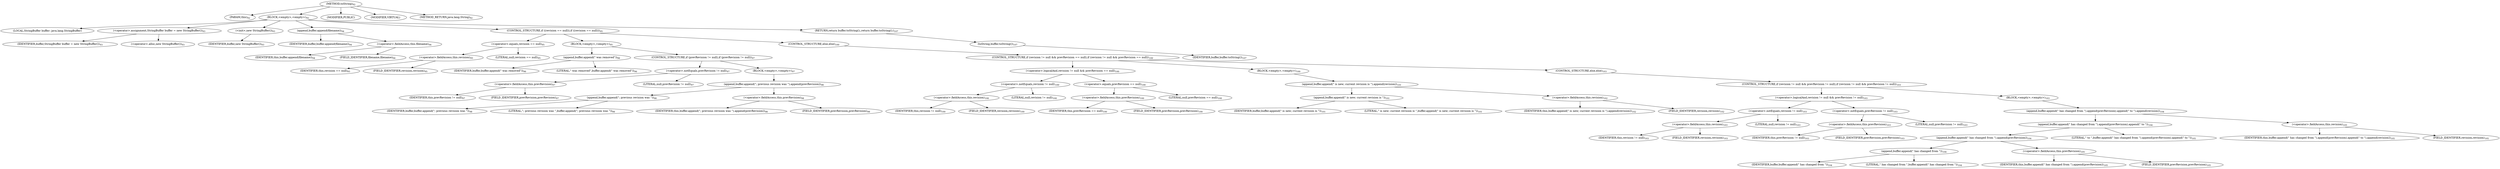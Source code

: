 digraph "toString" {  
"107" [label = <(METHOD,toString)<SUB>92</SUB>> ]
"108" [label = <(PARAM,this)<SUB>92</SUB>> ]
"109" [label = <(BLOCK,&lt;empty&gt;,&lt;empty&gt;)<SUB>92</SUB>> ]
"12" [label = <(LOCAL,StringBuffer buffer: java.lang.StringBuffer)> ]
"110" [label = <(&lt;operator&gt;.assignment,StringBuffer buffer = new StringBuffer())<SUB>93</SUB>> ]
"111" [label = <(IDENTIFIER,buffer,StringBuffer buffer = new StringBuffer())<SUB>93</SUB>> ]
"112" [label = <(&lt;operator&gt;.alloc,new StringBuffer())<SUB>93</SUB>> ]
"113" [label = <(&lt;init&gt;,new StringBuffer())<SUB>93</SUB>> ]
"11" [label = <(IDENTIFIER,buffer,new StringBuffer())<SUB>93</SUB>> ]
"114" [label = <(append,buffer.append(filename))<SUB>94</SUB>> ]
"115" [label = <(IDENTIFIER,buffer,buffer.append(filename))<SUB>94</SUB>> ]
"116" [label = <(&lt;operator&gt;.fieldAccess,this.filename)<SUB>94</SUB>> ]
"117" [label = <(IDENTIFIER,this,buffer.append(filename))<SUB>94</SUB>> ]
"118" [label = <(FIELD_IDENTIFIER,filename,filename)<SUB>94</SUB>> ]
"119" [label = <(CONTROL_STRUCTURE,if ((revision == null)),if ((revision == null)))<SUB>95</SUB>> ]
"120" [label = <(&lt;operator&gt;.equals,revision == null)<SUB>95</SUB>> ]
"121" [label = <(&lt;operator&gt;.fieldAccess,this.revision)<SUB>95</SUB>> ]
"122" [label = <(IDENTIFIER,this,revision == null)<SUB>95</SUB>> ]
"123" [label = <(FIELD_IDENTIFIER,revision,revision)<SUB>95</SUB>> ]
"124" [label = <(LITERAL,null,revision == null)<SUB>95</SUB>> ]
"125" [label = <(BLOCK,&lt;empty&gt;,&lt;empty&gt;)<SUB>95</SUB>> ]
"126" [label = <(append,buffer.append(&quot; was removed&quot;))<SUB>96</SUB>> ]
"127" [label = <(IDENTIFIER,buffer,buffer.append(&quot; was removed&quot;))<SUB>96</SUB>> ]
"128" [label = <(LITERAL,&quot; was removed&quot;,buffer.append(&quot; was removed&quot;))<SUB>96</SUB>> ]
"129" [label = <(CONTROL_STRUCTURE,if (prevRevision != null),if (prevRevision != null))<SUB>97</SUB>> ]
"130" [label = <(&lt;operator&gt;.notEquals,prevRevision != null)<SUB>97</SUB>> ]
"131" [label = <(&lt;operator&gt;.fieldAccess,this.prevRevision)<SUB>97</SUB>> ]
"132" [label = <(IDENTIFIER,this,prevRevision != null)<SUB>97</SUB>> ]
"133" [label = <(FIELD_IDENTIFIER,prevRevision,prevRevision)<SUB>97</SUB>> ]
"134" [label = <(LITERAL,null,prevRevision != null)<SUB>97</SUB>> ]
"135" [label = <(BLOCK,&lt;empty&gt;,&lt;empty&gt;)<SUB>97</SUB>> ]
"136" [label = <(append,buffer.append(&quot;; previous revision was &quot;).append(prevRevision))<SUB>98</SUB>> ]
"137" [label = <(append,buffer.append(&quot;; previous revision was &quot;))<SUB>98</SUB>> ]
"138" [label = <(IDENTIFIER,buffer,buffer.append(&quot;; previous revision was &quot;))<SUB>98</SUB>> ]
"139" [label = <(LITERAL,&quot;; previous revision was &quot;,buffer.append(&quot;; previous revision was &quot;))<SUB>98</SUB>> ]
"140" [label = <(&lt;operator&gt;.fieldAccess,this.prevRevision)<SUB>98</SUB>> ]
"141" [label = <(IDENTIFIER,this,buffer.append(&quot;; previous revision was &quot;).append(prevRevision))<SUB>98</SUB>> ]
"142" [label = <(FIELD_IDENTIFIER,prevRevision,prevRevision)<SUB>98</SUB>> ]
"143" [label = <(CONTROL_STRUCTURE,else,else)<SUB>100</SUB>> ]
"144" [label = <(CONTROL_STRUCTURE,if (revision != null &amp;&amp; prevRevision == null),if (revision != null &amp;&amp; prevRevision == null))<SUB>100</SUB>> ]
"145" [label = <(&lt;operator&gt;.logicalAnd,revision != null &amp;&amp; prevRevision == null)<SUB>100</SUB>> ]
"146" [label = <(&lt;operator&gt;.notEquals,revision != null)<SUB>100</SUB>> ]
"147" [label = <(&lt;operator&gt;.fieldAccess,this.revision)<SUB>100</SUB>> ]
"148" [label = <(IDENTIFIER,this,revision != null)<SUB>100</SUB>> ]
"149" [label = <(FIELD_IDENTIFIER,revision,revision)<SUB>100</SUB>> ]
"150" [label = <(LITERAL,null,revision != null)<SUB>100</SUB>> ]
"151" [label = <(&lt;operator&gt;.equals,prevRevision == null)<SUB>100</SUB>> ]
"152" [label = <(&lt;operator&gt;.fieldAccess,this.prevRevision)<SUB>100</SUB>> ]
"153" [label = <(IDENTIFIER,this,prevRevision == null)<SUB>100</SUB>> ]
"154" [label = <(FIELD_IDENTIFIER,prevRevision,prevRevision)<SUB>100</SUB>> ]
"155" [label = <(LITERAL,null,prevRevision == null)<SUB>100</SUB>> ]
"156" [label = <(BLOCK,&lt;empty&gt;,&lt;empty&gt;)<SUB>100</SUB>> ]
"157" [label = <(append,buffer.append(&quot; is new; current revision is &quot;).append(revision))<SUB>101</SUB>> ]
"158" [label = <(append,buffer.append(&quot; is new; current revision is &quot;))<SUB>101</SUB>> ]
"159" [label = <(IDENTIFIER,buffer,buffer.append(&quot; is new; current revision is &quot;))<SUB>101</SUB>> ]
"160" [label = <(LITERAL,&quot; is new; current revision is &quot;,buffer.append(&quot; is new; current revision is &quot;))<SUB>101</SUB>> ]
"161" [label = <(&lt;operator&gt;.fieldAccess,this.revision)<SUB>102</SUB>> ]
"162" [label = <(IDENTIFIER,this,buffer.append(&quot; is new; current revision is &quot;).append(revision))<SUB>102</SUB>> ]
"163" [label = <(FIELD_IDENTIFIER,revision,revision)<SUB>102</SUB>> ]
"164" [label = <(CONTROL_STRUCTURE,else,else)<SUB>103</SUB>> ]
"165" [label = <(CONTROL_STRUCTURE,if (revision != null &amp;&amp; prevRevision != null),if (revision != null &amp;&amp; prevRevision != null))<SUB>103</SUB>> ]
"166" [label = <(&lt;operator&gt;.logicalAnd,revision != null &amp;&amp; prevRevision != null)<SUB>103</SUB>> ]
"167" [label = <(&lt;operator&gt;.notEquals,revision != null)<SUB>103</SUB>> ]
"168" [label = <(&lt;operator&gt;.fieldAccess,this.revision)<SUB>103</SUB>> ]
"169" [label = <(IDENTIFIER,this,revision != null)<SUB>103</SUB>> ]
"170" [label = <(FIELD_IDENTIFIER,revision,revision)<SUB>103</SUB>> ]
"171" [label = <(LITERAL,null,revision != null)<SUB>103</SUB>> ]
"172" [label = <(&lt;operator&gt;.notEquals,prevRevision != null)<SUB>103</SUB>> ]
"173" [label = <(&lt;operator&gt;.fieldAccess,this.prevRevision)<SUB>103</SUB>> ]
"174" [label = <(IDENTIFIER,this,prevRevision != null)<SUB>103</SUB>> ]
"175" [label = <(FIELD_IDENTIFIER,prevRevision,prevRevision)<SUB>103</SUB>> ]
"176" [label = <(LITERAL,null,prevRevision != null)<SUB>103</SUB>> ]
"177" [label = <(BLOCK,&lt;empty&gt;,&lt;empty&gt;)<SUB>103</SUB>> ]
"178" [label = <(append,buffer.append(&quot; has changed from &quot;).append(prevRevision).append(&quot; to &quot;).append(revision))<SUB>104</SUB>> ]
"179" [label = <(append,buffer.append(&quot; has changed from &quot;).append(prevRevision).append(&quot; to &quot;))<SUB>104</SUB>> ]
"180" [label = <(append,buffer.append(&quot; has changed from &quot;).append(prevRevision))<SUB>104</SUB>> ]
"181" [label = <(append,buffer.append(&quot; has changed from &quot;))<SUB>104</SUB>> ]
"182" [label = <(IDENTIFIER,buffer,buffer.append(&quot; has changed from &quot;))<SUB>104</SUB>> ]
"183" [label = <(LITERAL,&quot; has changed from &quot;,buffer.append(&quot; has changed from &quot;))<SUB>104</SUB>> ]
"184" [label = <(&lt;operator&gt;.fieldAccess,this.prevRevision)<SUB>105</SUB>> ]
"185" [label = <(IDENTIFIER,this,buffer.append(&quot; has changed from &quot;).append(prevRevision))<SUB>105</SUB>> ]
"186" [label = <(FIELD_IDENTIFIER,prevRevision,prevRevision)<SUB>105</SUB>> ]
"187" [label = <(LITERAL,&quot; to &quot;,buffer.append(&quot; has changed from &quot;).append(prevRevision).append(&quot; to &quot;))<SUB>105</SUB>> ]
"188" [label = <(&lt;operator&gt;.fieldAccess,this.revision)<SUB>105</SUB>> ]
"189" [label = <(IDENTIFIER,this,buffer.append(&quot; has changed from &quot;).append(prevRevision).append(&quot; to &quot;).append(revision))<SUB>105</SUB>> ]
"190" [label = <(FIELD_IDENTIFIER,revision,revision)<SUB>105</SUB>> ]
"191" [label = <(RETURN,return buffer.toString();,return buffer.toString();)<SUB>107</SUB>> ]
"192" [label = <(toString,buffer.toString())<SUB>107</SUB>> ]
"193" [label = <(IDENTIFIER,buffer,buffer.toString())<SUB>107</SUB>> ]
"194" [label = <(MODIFIER,PUBLIC)> ]
"195" [label = <(MODIFIER,VIRTUAL)> ]
"196" [label = <(METHOD_RETURN,java.lang.String)<SUB>92</SUB>> ]
  "107" -> "108" 
  "107" -> "109" 
  "107" -> "194" 
  "107" -> "195" 
  "107" -> "196" 
  "109" -> "12" 
  "109" -> "110" 
  "109" -> "113" 
  "109" -> "114" 
  "109" -> "119" 
  "109" -> "191" 
  "110" -> "111" 
  "110" -> "112" 
  "113" -> "11" 
  "114" -> "115" 
  "114" -> "116" 
  "116" -> "117" 
  "116" -> "118" 
  "119" -> "120" 
  "119" -> "125" 
  "119" -> "143" 
  "120" -> "121" 
  "120" -> "124" 
  "121" -> "122" 
  "121" -> "123" 
  "125" -> "126" 
  "125" -> "129" 
  "126" -> "127" 
  "126" -> "128" 
  "129" -> "130" 
  "129" -> "135" 
  "130" -> "131" 
  "130" -> "134" 
  "131" -> "132" 
  "131" -> "133" 
  "135" -> "136" 
  "136" -> "137" 
  "136" -> "140" 
  "137" -> "138" 
  "137" -> "139" 
  "140" -> "141" 
  "140" -> "142" 
  "143" -> "144" 
  "144" -> "145" 
  "144" -> "156" 
  "144" -> "164" 
  "145" -> "146" 
  "145" -> "151" 
  "146" -> "147" 
  "146" -> "150" 
  "147" -> "148" 
  "147" -> "149" 
  "151" -> "152" 
  "151" -> "155" 
  "152" -> "153" 
  "152" -> "154" 
  "156" -> "157" 
  "157" -> "158" 
  "157" -> "161" 
  "158" -> "159" 
  "158" -> "160" 
  "161" -> "162" 
  "161" -> "163" 
  "164" -> "165" 
  "165" -> "166" 
  "165" -> "177" 
  "166" -> "167" 
  "166" -> "172" 
  "167" -> "168" 
  "167" -> "171" 
  "168" -> "169" 
  "168" -> "170" 
  "172" -> "173" 
  "172" -> "176" 
  "173" -> "174" 
  "173" -> "175" 
  "177" -> "178" 
  "178" -> "179" 
  "178" -> "188" 
  "179" -> "180" 
  "179" -> "187" 
  "180" -> "181" 
  "180" -> "184" 
  "181" -> "182" 
  "181" -> "183" 
  "184" -> "185" 
  "184" -> "186" 
  "188" -> "189" 
  "188" -> "190" 
  "191" -> "192" 
  "192" -> "193" 
}
